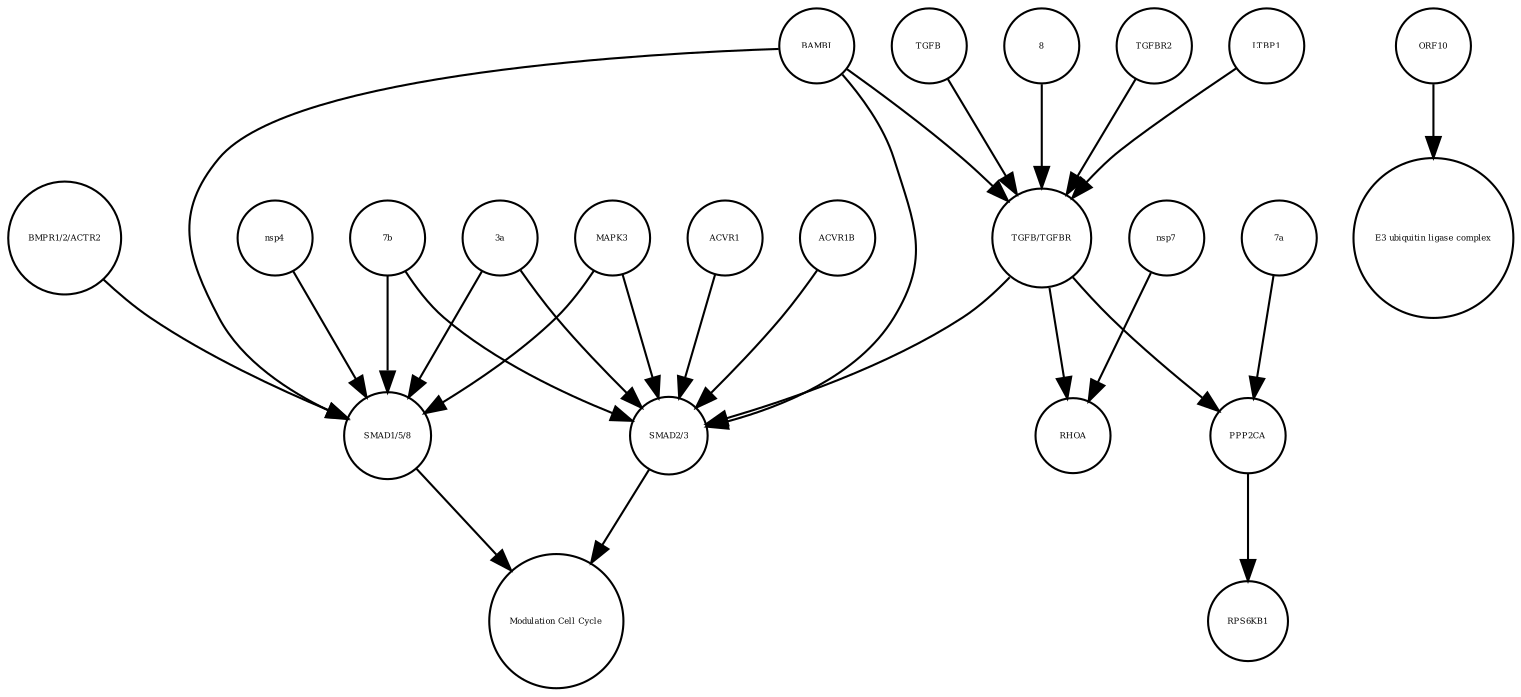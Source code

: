 strict digraph  {
"SMAD1/5/8" [annotation="", bipartite=0, cls=complex, fontsize=4, label="SMAD1/5/8", shape=circle];
"Modulation Cell Cycle" [annotation="", bipartite=0, cls=phenotype, fontsize=4, label="Modulation Cell Cycle", shape=circle];
"SMAD2/3" [annotation="", bipartite=0, cls=complex, fontsize=4, label="SMAD2/3", shape=circle];
"7a" [annotation="", bipartite=0, cls=macromolecule, fontsize=4, label="7a", shape=circle];
ACVR1 [annotation="", bipartite=0, cls=macromolecule, fontsize=4, label=ACVR1, shape=circle];
"7b" [annotation="", bipartite=0, cls=macromolecule, fontsize=4, label="7b", shape=circle];
RHOA [annotation="", bipartite=0, cls=macromolecule, fontsize=4, label=RHOA, shape=circle];
"3a" [annotation="", bipartite=0, cls=macromolecule, fontsize=4, label="3a", shape=circle];
"TGFB/TGFBR" [annotation="", bipartite=0, cls=complex, fontsize=4, label="TGFB/TGFBR", shape=circle];
"E3 ubiquitin ligase complex" [annotation="", bipartite=0, cls=complex, fontsize=4, label="E3 ubiquitin ligase complex", shape=circle];
"BMPR1/2/ACTR2" [annotation="", bipartite=0, cls=complex, fontsize=4, label="BMPR1/2/ACTR2", shape=circle];
nsp7 [annotation="", bipartite=0, cls=macromolecule, fontsize=4, label=nsp7, shape=circle];
8 [annotation="", bipartite=0, cls=macromolecule, fontsize=4, label=8, shape=circle];
TGFBR2 [annotation="", bipartite=0, cls=macromolecule, fontsize=4, label=TGFBR2, shape=circle];
RPS6KB1 [annotation="", bipartite=0, cls=macromolecule, fontsize=4, label=RPS6KB1, shape=circle];
PPP2CA [annotation="", bipartite=0, cls=macromolecule, fontsize=4, label=PPP2CA, shape=circle];
ORF10 [annotation="", bipartite=0, cls=macromolecule, fontsize=4, label=ORF10, shape=circle];
ACVR1B [annotation="", bipartite=0, cls=macromolecule, fontsize=4, label=ACVR1B, shape=circle];
BAMBI [annotation="", bipartite=0, cls=macromolecule, fontsize=4, label=BAMBI, shape=circle];
MAPK3 [annotation="", bipartite=0, cls=macromolecule, fontsize=4, label=MAPK3, shape=circle];
LTBP1 [annotation="", bipartite=0, cls=macromolecule, fontsize=4, label=LTBP1, shape=circle];
TGFB [annotation="", bipartite=0, cls=macromolecule, fontsize=4, label=TGFB, shape=circle];
nsp4 [annotation="", bipartite=0, cls=macromolecule, fontsize=4, label=nsp4, shape=circle];
"SMAD1/5/8" -> "Modulation Cell Cycle"  [annotation="", interaction_type=stimulation];
"SMAD2/3" -> "Modulation Cell Cycle"  [annotation="", interaction_type=stimulation];
"7a" -> PPP2CA  [annotation="urn_miriam_doi_10.1101%2F2020.03.31.019216", interaction_type=stimulation];
ACVR1 -> "SMAD2/3"  [annotation="urn_miriam_doi_10.1101%2F2020.06.17.156455", interaction_type=catalysis];
"7b" -> "SMAD2/3"  [annotation="urn_miriam_doi_10.1101%2F2020.06.17.156455", interaction_type=stimulation];
"7b" -> "SMAD1/5/8"  [annotation="urn_miriam_doi_10.1101%2F2020.06.17.156455", interaction_type=stimulation];
"3a" -> "SMAD2/3"  [annotation="urn_miriam_doi_10.1101%2F2020.06.17.156455", interaction_type=stimulation];
"3a" -> "SMAD1/5/8"  [annotation="urn_miriam_doi_10.1101%2F2020.06.17.156455", interaction_type=stimulation];
"TGFB/TGFBR" -> PPP2CA  [annotation="urn_miriam_doi_10.1101%2F2020.03.31.019216", interaction_type=stimulation];
"TGFB/TGFBR" -> RHOA  [annotation="urn_miriam_doi_10.1101%2F2020.06.17.156455", interaction_type=stimulation];
"TGFB/TGFBR" -> "SMAD2/3"  [annotation="urn_miriam_doi_10.1101%2F2020.06.17.156455", interaction_type=stimulation];
"BMPR1/2/ACTR2" -> "SMAD1/5/8"  [annotation="urn_miriam_doi_10.1101%2F2020.06.17.156455", interaction_type=catalysis];
nsp7 -> RHOA  [annotation="urn_miriam_doi_10.1101%2F2020.06.17.156455", interaction_type=stimulation];
8 -> "TGFB/TGFBR"  [annotation="urn_miriam_doi_10.1101%2F2020.06.17.156455", interaction_type=stimulation];
TGFBR2 -> "TGFB/TGFBR"  [annotation="", interaction_type=production];
PPP2CA -> RPS6KB1  [annotation="", interaction_type=catalysis];
ORF10 -> "E3 ubiquitin ligase complex"  [annotation="", interaction_type=production];
ACVR1B -> "SMAD2/3"  [annotation="urn_miriam_doi_10.1101%2F2020.06.17.156455", interaction_type=catalysis];
BAMBI -> "SMAD2/3"  [annotation="urn_miriam_doi_10.1101%2F2020.06.17.156455", interaction_type=inhibition];
BAMBI -> "TGFB/TGFBR"  [annotation="urn_miriam_doi_10.1101%2F2020.06.17.156455", interaction_type=inhibition];
BAMBI -> "SMAD1/5/8"  [annotation="urn_miriam_doi_10.1101%2F2020.06.17.156455", interaction_type=inhibition];
MAPK3 -> "SMAD2/3"  [annotation="urn_miriam_doi_10.1101%2F2020.06.17.156455", interaction_type=inhibition];
MAPK3 -> "SMAD1/5/8"  [annotation="urn_miriam_doi_10.1101%2F2020.06.17.156455", interaction_type=inhibition];
LTBP1 -> "TGFB/TGFBR"  [annotation="urn_miriam_doi_10.1101%2F2020.06.17.156455", interaction_type=inhibition];
TGFB -> "TGFB/TGFBR"  [annotation="", interaction_type=production];
nsp4 -> "SMAD1/5/8"  [annotation="urn_miriam_doi_10.1101%2F2020.06.17.156455", interaction_type=stimulation];
}
